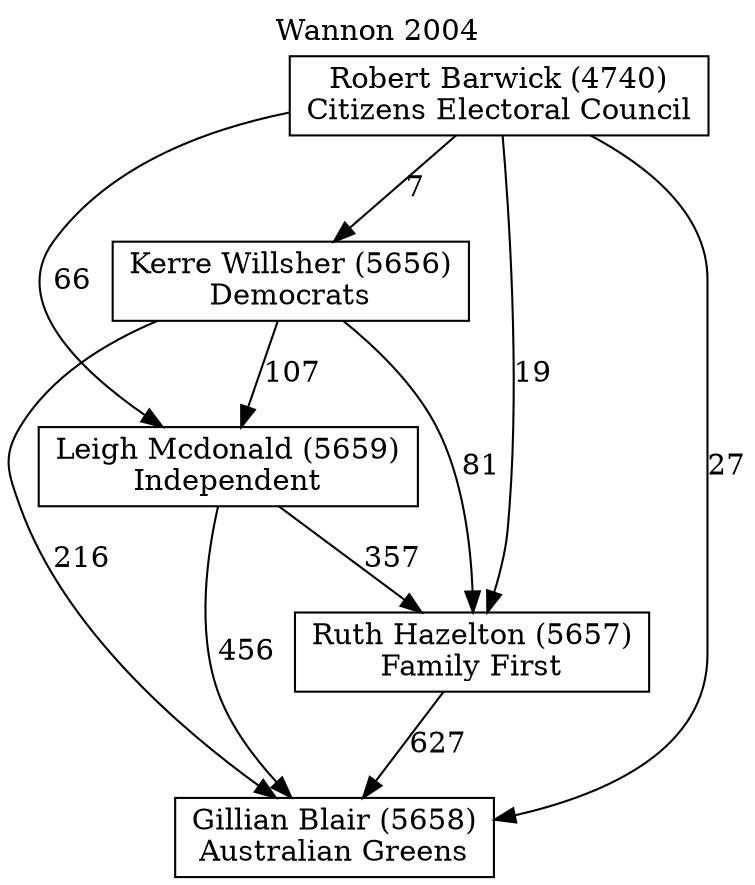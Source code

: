 // House preference flow
digraph "Gillian Blair (5658)_Wannon_2004" {
	graph [label="Wannon 2004" labelloc=t mclimit=10]
	node [shape=box]
	"Gillian Blair (5658)" [label="Gillian Blair (5658)
Australian Greens"]
	"Ruth Hazelton (5657)" [label="Ruth Hazelton (5657)
Family First"]
	"Leigh Mcdonald (5659)" [label="Leigh Mcdonald (5659)
Independent"]
	"Kerre Willsher (5656)" [label="Kerre Willsher (5656)
Democrats"]
	"Robert Barwick (4740)" [label="Robert Barwick (4740)
Citizens Electoral Council"]
	"Gillian Blair (5658)" [label="Gillian Blair (5658)
Australian Greens"]
	"Leigh Mcdonald (5659)" [label="Leigh Mcdonald (5659)
Independent"]
	"Kerre Willsher (5656)" [label="Kerre Willsher (5656)
Democrats"]
	"Robert Barwick (4740)" [label="Robert Barwick (4740)
Citizens Electoral Council"]
	"Gillian Blair (5658)" [label="Gillian Blair (5658)
Australian Greens"]
	"Kerre Willsher (5656)" [label="Kerre Willsher (5656)
Democrats"]
	"Robert Barwick (4740)" [label="Robert Barwick (4740)
Citizens Electoral Council"]
	"Gillian Blair (5658)" [label="Gillian Blair (5658)
Australian Greens"]
	"Robert Barwick (4740)" [label="Robert Barwick (4740)
Citizens Electoral Council"]
	"Robert Barwick (4740)" [label="Robert Barwick (4740)
Citizens Electoral Council"]
	"Kerre Willsher (5656)" [label="Kerre Willsher (5656)
Democrats"]
	"Robert Barwick (4740)" [label="Robert Barwick (4740)
Citizens Electoral Council"]
	"Robert Barwick (4740)" [label="Robert Barwick (4740)
Citizens Electoral Council"]
	"Leigh Mcdonald (5659)" [label="Leigh Mcdonald (5659)
Independent"]
	"Kerre Willsher (5656)" [label="Kerre Willsher (5656)
Democrats"]
	"Robert Barwick (4740)" [label="Robert Barwick (4740)
Citizens Electoral Council"]
	"Leigh Mcdonald (5659)" [label="Leigh Mcdonald (5659)
Independent"]
	"Robert Barwick (4740)" [label="Robert Barwick (4740)
Citizens Electoral Council"]
	"Robert Barwick (4740)" [label="Robert Barwick (4740)
Citizens Electoral Council"]
	"Kerre Willsher (5656)" [label="Kerre Willsher (5656)
Democrats"]
	"Robert Barwick (4740)" [label="Robert Barwick (4740)
Citizens Electoral Council"]
	"Robert Barwick (4740)" [label="Robert Barwick (4740)
Citizens Electoral Council"]
	"Ruth Hazelton (5657)" [label="Ruth Hazelton (5657)
Family First"]
	"Leigh Mcdonald (5659)" [label="Leigh Mcdonald (5659)
Independent"]
	"Kerre Willsher (5656)" [label="Kerre Willsher (5656)
Democrats"]
	"Robert Barwick (4740)" [label="Robert Barwick (4740)
Citizens Electoral Council"]
	"Ruth Hazelton (5657)" [label="Ruth Hazelton (5657)
Family First"]
	"Kerre Willsher (5656)" [label="Kerre Willsher (5656)
Democrats"]
	"Robert Barwick (4740)" [label="Robert Barwick (4740)
Citizens Electoral Council"]
	"Ruth Hazelton (5657)" [label="Ruth Hazelton (5657)
Family First"]
	"Robert Barwick (4740)" [label="Robert Barwick (4740)
Citizens Electoral Council"]
	"Robert Barwick (4740)" [label="Robert Barwick (4740)
Citizens Electoral Council"]
	"Kerre Willsher (5656)" [label="Kerre Willsher (5656)
Democrats"]
	"Robert Barwick (4740)" [label="Robert Barwick (4740)
Citizens Electoral Council"]
	"Robert Barwick (4740)" [label="Robert Barwick (4740)
Citizens Electoral Council"]
	"Leigh Mcdonald (5659)" [label="Leigh Mcdonald (5659)
Independent"]
	"Kerre Willsher (5656)" [label="Kerre Willsher (5656)
Democrats"]
	"Robert Barwick (4740)" [label="Robert Barwick (4740)
Citizens Electoral Council"]
	"Leigh Mcdonald (5659)" [label="Leigh Mcdonald (5659)
Independent"]
	"Robert Barwick (4740)" [label="Robert Barwick (4740)
Citizens Electoral Council"]
	"Robert Barwick (4740)" [label="Robert Barwick (4740)
Citizens Electoral Council"]
	"Kerre Willsher (5656)" [label="Kerre Willsher (5656)
Democrats"]
	"Robert Barwick (4740)" [label="Robert Barwick (4740)
Citizens Electoral Council"]
	"Robert Barwick (4740)" [label="Robert Barwick (4740)
Citizens Electoral Council"]
	"Ruth Hazelton (5657)" -> "Gillian Blair (5658)" [label=627]
	"Leigh Mcdonald (5659)" -> "Ruth Hazelton (5657)" [label=357]
	"Kerre Willsher (5656)" -> "Leigh Mcdonald (5659)" [label=107]
	"Robert Barwick (4740)" -> "Kerre Willsher (5656)" [label=7]
	"Leigh Mcdonald (5659)" -> "Gillian Blair (5658)" [label=456]
	"Kerre Willsher (5656)" -> "Gillian Blair (5658)" [label=216]
	"Robert Barwick (4740)" -> "Gillian Blair (5658)" [label=27]
	"Robert Barwick (4740)" -> "Leigh Mcdonald (5659)" [label=66]
	"Kerre Willsher (5656)" -> "Ruth Hazelton (5657)" [label=81]
	"Robert Barwick (4740)" -> "Ruth Hazelton (5657)" [label=19]
}
